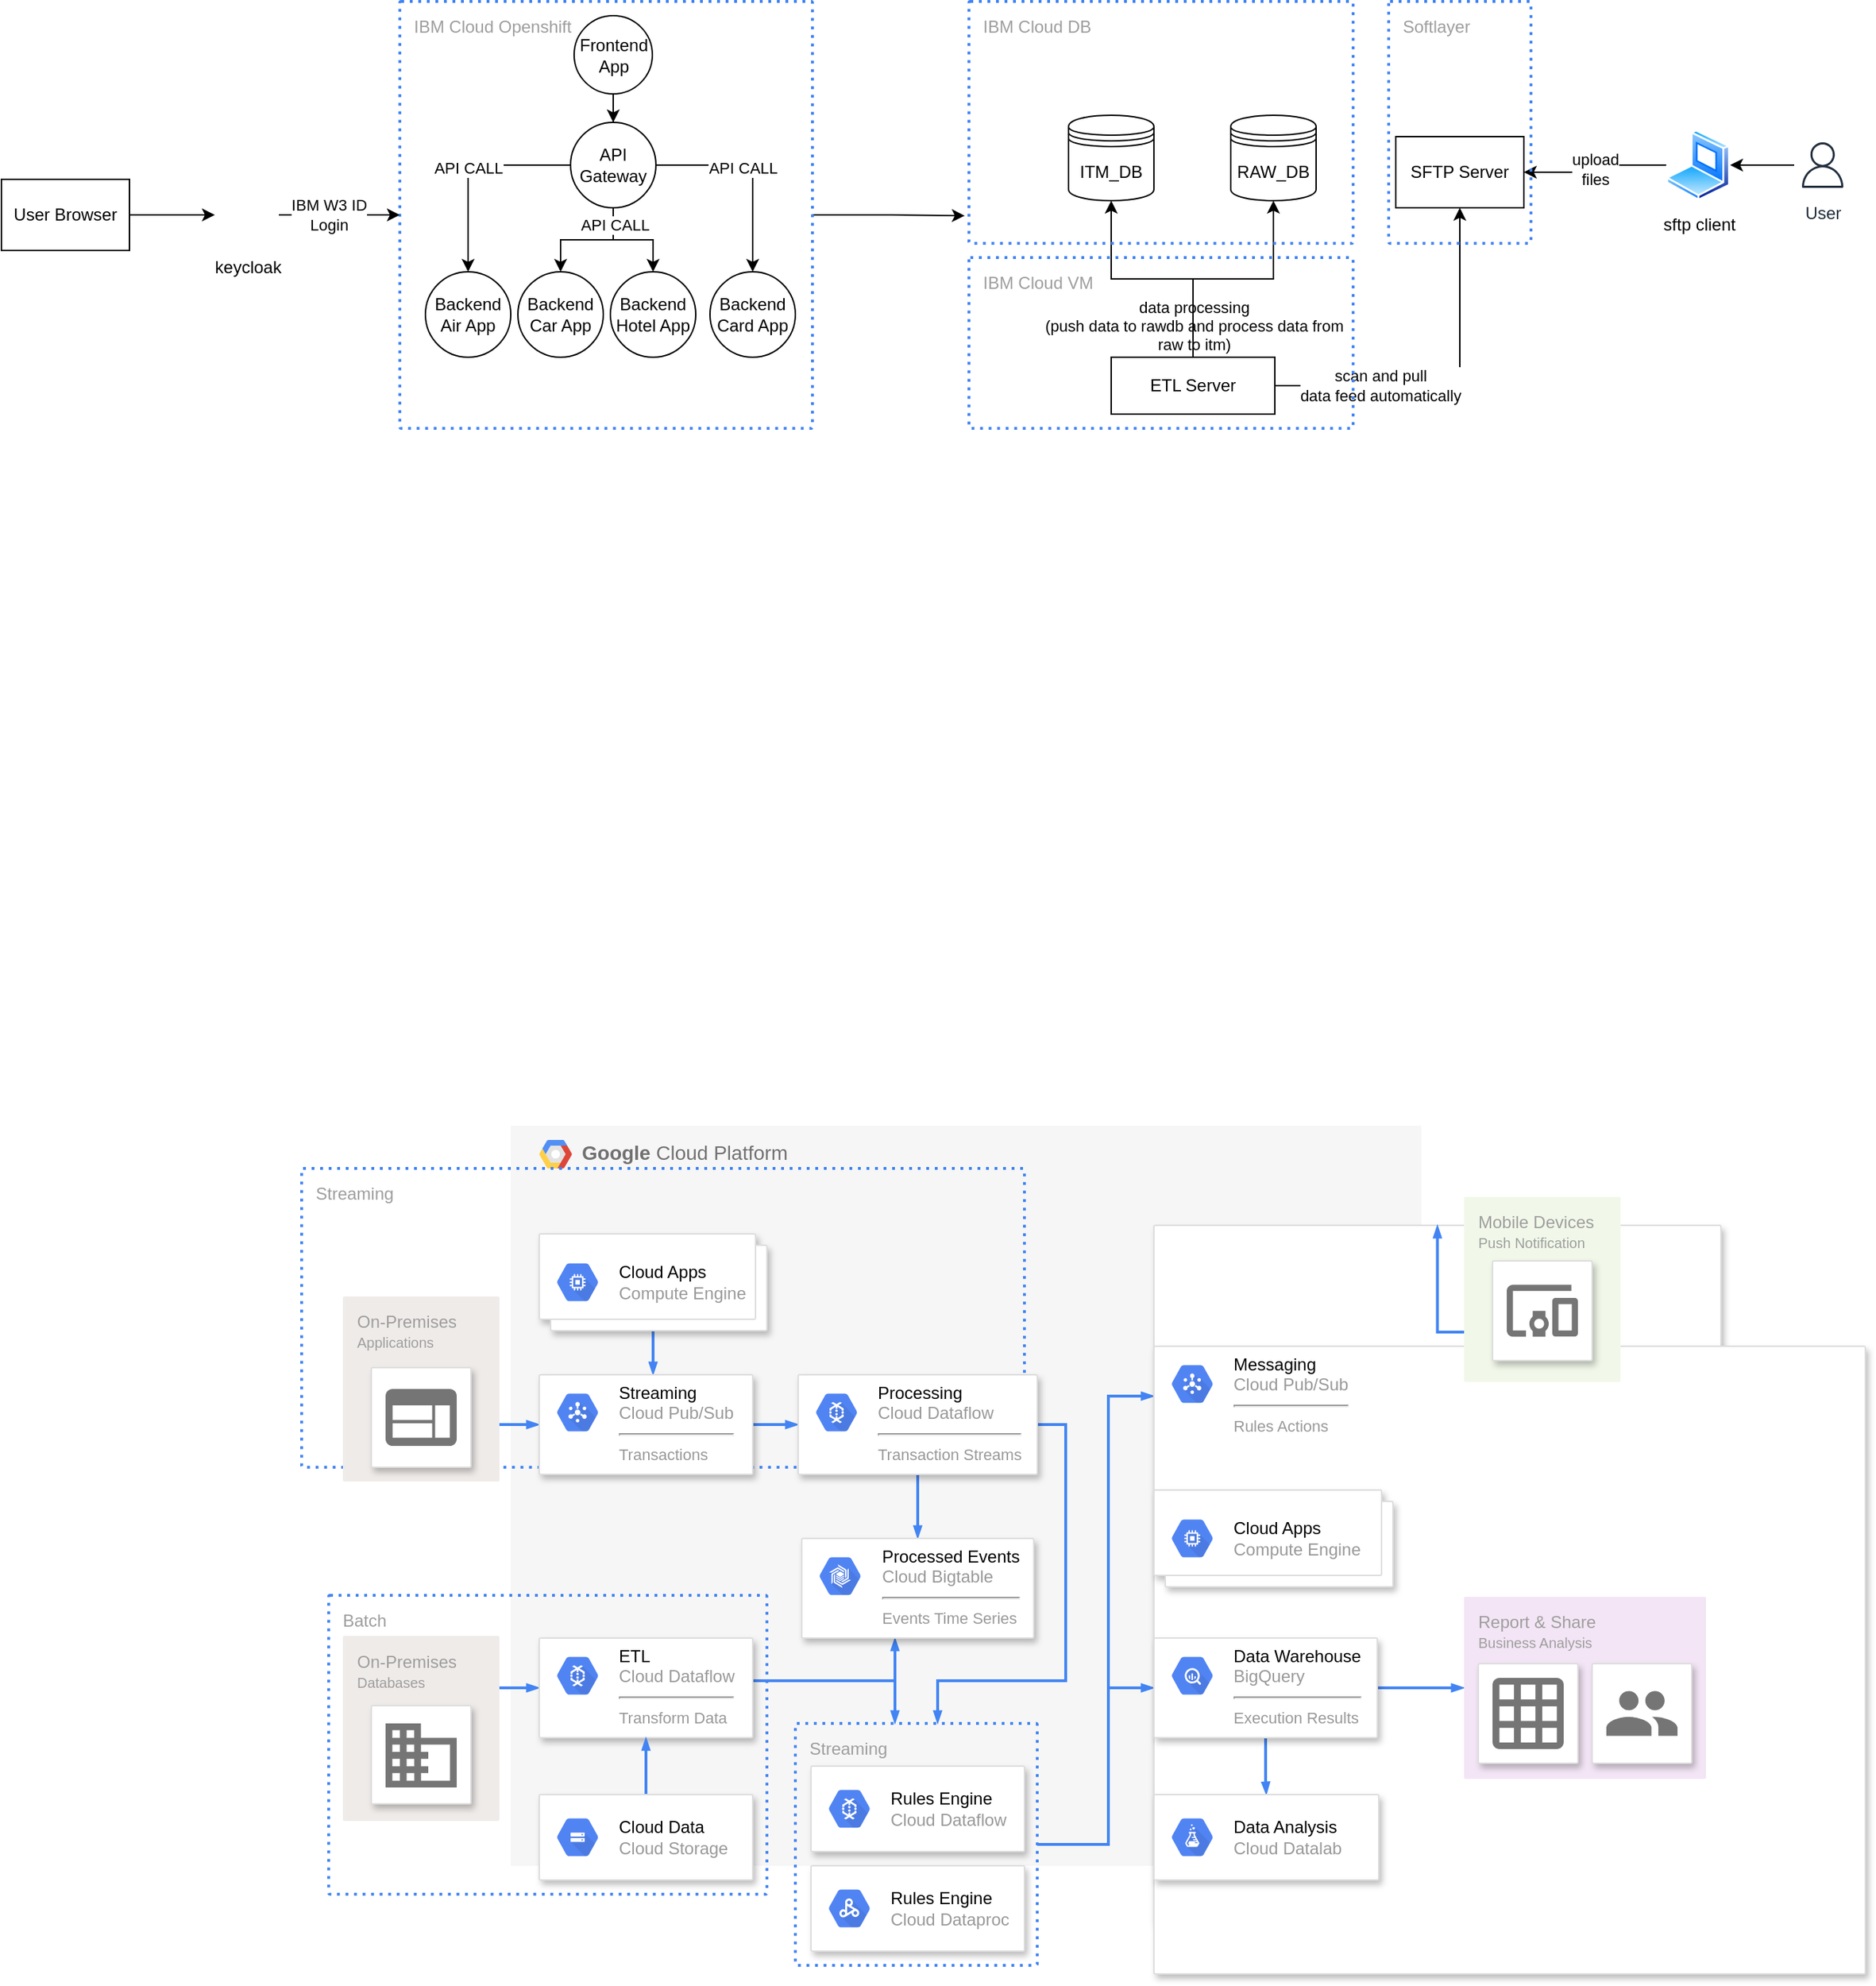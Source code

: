 <mxfile version="20.0.4" type="github">
  <diagram id="46HZD863k6NMnnVQx-7p" name="Page-1">
    <mxGraphModel dx="2276" dy="792" grid="1" gridSize="10" guides="1" tooltips="1" connect="1" arrows="1" fold="1" page="1" pageScale="1" pageWidth="850" pageHeight="1100" math="0" shadow="0">
      <root>
        <mxCell id="0" />
        <mxCell id="1" parent="0" />
        <mxCell id="x_Rzsfc4FZdm5byKSgcD-41" style="edgeStyle=orthogonalEdgeStyle;rounded=0;orthogonalLoop=1;jettySize=auto;html=1;" edge="1" parent="1" source="0SiqDUemRAZ8RuKs0BlO-1" target="x_Rzsfc4FZdm5byKSgcD-40">
          <mxGeometry relative="1" as="geometry" />
        </mxCell>
        <mxCell id="0SiqDUemRAZ8RuKs0BlO-1" value="User Browser" style="rounded=0;whiteSpace=wrap;html=1;shadow=0;" parent="1" vertex="1">
          <mxGeometry x="-180" y="135" width="90" height="50" as="geometry" />
        </mxCell>
        <mxCell id="0SiqDUemRAZ8RuKs0BlO-149" value="&lt;b&gt;Google &lt;/b&gt;Cloud Platform" style="fillColor=#F6F6F6;strokeColor=none;shadow=0;gradientColor=none;fontSize=14;align=left;spacing=10;fontColor=#717171;9E9E9E;verticalAlign=top;spacingTop=-4;fontStyle=0;spacingLeft=40;html=1;" parent="1" vertex="1">
          <mxGeometry x="178" y="800" width="640" height="520" as="geometry" />
        </mxCell>
        <mxCell id="0SiqDUemRAZ8RuKs0BlO-150" value="" style="shape=mxgraph.gcp2.google_cloud_platform;fillColor=#F6F6F6;strokeColor=none;shadow=0;gradientColor=none;" parent="0SiqDUemRAZ8RuKs0BlO-149" vertex="1">
          <mxGeometry width="23" height="20" relative="1" as="geometry">
            <mxPoint x="20" y="10" as="offset" />
          </mxGeometry>
        </mxCell>
        <mxCell id="0SiqDUemRAZ8RuKs0BlO-151" style="edgeStyle=orthogonalEdgeStyle;rounded=0;html=1;dashed=0;labelBackgroundColor=none;startArrow=none;startFill=0;startSize=4;endArrow=blockThin;endFill=1;endSize=4;strokeColor=#4284F3;strokeWidth=2;fontSize=12;" parent="1" source="0SiqDUemRAZ8RuKs0BlO-153" target="0SiqDUemRAZ8RuKs0BlO-198" edge="1">
          <mxGeometry relative="1" as="geometry">
            <Array as="points">
              <mxPoint x="598" y="1305" />
              <mxPoint x="598" y="1195" />
            </Array>
          </mxGeometry>
        </mxCell>
        <mxCell id="0SiqDUemRAZ8RuKs0BlO-152" style="edgeStyle=orthogonalEdgeStyle;rounded=0;html=1;dashed=0;labelBackgroundColor=none;startArrow=none;startFill=0;startSize=4;endArrow=blockThin;endFill=1;endSize=4;strokeColor=#4284F3;strokeWidth=2;fontSize=12;" parent="1" source="0SiqDUemRAZ8RuKs0BlO-153" target="0SiqDUemRAZ8RuKs0BlO-192" edge="1">
          <mxGeometry relative="1" as="geometry">
            <Array as="points">
              <mxPoint x="598" y="1305" />
              <mxPoint x="598" y="990" />
            </Array>
          </mxGeometry>
        </mxCell>
        <mxCell id="0SiqDUemRAZ8RuKs0BlO-153" value="Streaming" style="rounded=1;absoluteArcSize=1;arcSize=2;html=1;strokeColor=#4284F3;gradientColor=none;shadow=0;dashed=1;fontSize=12;fontColor=#9E9E9E;align=left;verticalAlign=top;spacing=10;spacingTop=-4;fillColor=none;dashPattern=1 2;strokeWidth=2;" parent="1" vertex="1">
          <mxGeometry x="378" y="1220" width="170" height="170" as="geometry" />
        </mxCell>
        <mxCell id="0SiqDUemRAZ8RuKs0BlO-154" value="Streaming" style="rounded=1;absoluteArcSize=1;arcSize=2;html=1;strokeColor=#4284F3;gradientColor=none;shadow=0;dashed=1;fontSize=12;fontColor=#9E9E9E;align=left;verticalAlign=top;spacing=10;spacingTop=-4;fillColor=none;dashPattern=1 2;strokeWidth=2;" parent="1" vertex="1">
          <mxGeometry x="31" y="830" width="508" height="210" as="geometry" />
        </mxCell>
        <mxCell id="0SiqDUemRAZ8RuKs0BlO-155" style="edgeStyle=orthogonalEdgeStyle;rounded=0;html=1;dashed=0;labelBackgroundColor=none;startArrow=none;startFill=0;startSize=4;endArrow=blockThin;endFill=1;endSize=4;strokeColor=#4284F3;strokeWidth=2;fontSize=12;" parent="1" source="0SiqDUemRAZ8RuKs0BlO-156" target="0SiqDUemRAZ8RuKs0BlO-168" edge="1">
          <mxGeometry relative="1" as="geometry">
            <Array as="points">
              <mxPoint x="184" y="1010" />
              <mxPoint x="184" y="1010" />
            </Array>
          </mxGeometry>
        </mxCell>
        <mxCell id="0SiqDUemRAZ8RuKs0BlO-156" value="On-Premises&lt;br&gt;&lt;font style=&quot;font-size: 10px&quot;&gt;Applications&lt;/font&gt;&lt;br&gt;" style="rounded=1;absoluteArcSize=1;arcSize=2;html=1;strokeColor=none;gradientColor=none;shadow=0;dashed=0;fontSize=12;fontColor=#9E9E9E;align=left;verticalAlign=top;spacing=10;spacingTop=-4;fillColor=#EFEBE9;" parent="1" vertex="1">
          <mxGeometry x="60" y="920" width="110" height="130" as="geometry" />
        </mxCell>
        <mxCell id="0SiqDUemRAZ8RuKs0BlO-157" value="" style="strokeColor=#dddddd;fillColor=#ffffff;shadow=1;strokeWidth=1;rounded=1;absoluteArcSize=1;arcSize=2;labelPosition=center;verticalLabelPosition=middle;align=center;verticalAlign=bottom;spacingLeft=0;fontColor=#999999;fontSize=12;whiteSpace=wrap;spacingBottom=2;html=1;" parent="1" vertex="1">
          <mxGeometry x="80" y="970" width="70" height="70" as="geometry" />
        </mxCell>
        <mxCell id="0SiqDUemRAZ8RuKs0BlO-158" value="" style="dashed=0;connectable=0;html=1;fillColor=#757575;strokeColor=none;shape=mxgraph.gcp2.application;part=1;" parent="0SiqDUemRAZ8RuKs0BlO-157" vertex="1">
          <mxGeometry x="0.5" width="50" height="40" relative="1" as="geometry">
            <mxPoint x="-25" y="15" as="offset" />
          </mxGeometry>
        </mxCell>
        <mxCell id="0SiqDUemRAZ8RuKs0BlO-159" value="Batch" style="rounded=1;absoluteArcSize=1;arcSize=2;html=1;strokeColor=#4284F3;gradientColor=none;shadow=0;dashed=1;fontSize=12;fontColor=#9E9E9E;align=left;verticalAlign=top;spacing=10;spacingTop=-4;fillColor=none;dashPattern=1 2;strokeWidth=2;" parent="1" vertex="1">
          <mxGeometry x="50" y="1130" width="308" height="210" as="geometry" />
        </mxCell>
        <mxCell id="0SiqDUemRAZ8RuKs0BlO-160" style="edgeStyle=orthogonalEdgeStyle;rounded=0;html=1;dashed=0;labelBackgroundColor=none;startArrow=none;startFill=0;startSize=4;endArrow=blockThin;endFill=1;endSize=4;strokeColor=#4284F3;strokeWidth=2;fontSize=12;" parent="1" source="0SiqDUemRAZ8RuKs0BlO-161" target="0SiqDUemRAZ8RuKs0BlO-176" edge="1">
          <mxGeometry relative="1" as="geometry">
            <Array as="points">
              <mxPoint x="178" y="1195" />
              <mxPoint x="178" y="1195" />
            </Array>
          </mxGeometry>
        </mxCell>
        <mxCell id="0SiqDUemRAZ8RuKs0BlO-161" value="On-Premises&lt;br&gt;&lt;font style=&quot;font-size: 10px&quot;&gt;Databases&lt;/font&gt;&lt;br&gt;" style="rounded=1;absoluteArcSize=1;arcSize=2;html=1;strokeColor=none;gradientColor=none;shadow=0;dashed=0;fontSize=12;fontColor=#9E9E9E;align=left;verticalAlign=top;spacing=10;spacingTop=-4;fillColor=#EFEBE9;" parent="1" vertex="1">
          <mxGeometry x="60" y="1158.5" width="110" height="130" as="geometry" />
        </mxCell>
        <mxCell id="0SiqDUemRAZ8RuKs0BlO-162" value="" style="strokeColor=#dddddd;fillColor=#ffffff;shadow=1;strokeWidth=1;rounded=1;absoluteArcSize=1;arcSize=2;labelPosition=center;verticalLabelPosition=middle;align=center;verticalAlign=bottom;spacingLeft=0;fontColor=#999999;fontSize=12;whiteSpace=wrap;spacingBottom=2;html=1;" parent="1" vertex="1">
          <mxGeometry x="80" y="1207.5" width="70" height="69" as="geometry" />
        </mxCell>
        <mxCell id="0SiqDUemRAZ8RuKs0BlO-163" value="" style="dashed=0;connectable=0;html=1;fillColor=#757575;strokeColor=none;shape=mxgraph.gcp2.database;part=1;" parent="0SiqDUemRAZ8RuKs0BlO-162" vertex="1">
          <mxGeometry x="0.5" width="50" height="45" relative="1" as="geometry">
            <mxPoint x="-25" y="12.5" as="offset" />
          </mxGeometry>
        </mxCell>
        <mxCell id="0SiqDUemRAZ8RuKs0BlO-164" style="edgeStyle=orthogonalEdgeStyle;rounded=0;html=1;dashed=0;labelBackgroundColor=none;startArrow=none;startFill=0;startSize=4;endArrow=blockThin;endFill=1;endSize=4;strokeColor=#4284F3;strokeWidth=2;fontSize=12;" parent="1" source="0SiqDUemRAZ8RuKs0BlO-165" target="0SiqDUemRAZ8RuKs0BlO-168" edge="1">
          <mxGeometry relative="1" as="geometry">
            <Array as="points">
              <mxPoint x="278" y="970" />
              <mxPoint x="278" y="970" />
            </Array>
          </mxGeometry>
        </mxCell>
        <mxCell id="0SiqDUemRAZ8RuKs0BlO-165" value="" style="shape=mxgraph.gcp2.doubleRect;strokeColor=#dddddd;fillColor=#ffffff;shadow=1;strokeWidth=1;fontSize=12;fontColor=#9E9E9E;align=center;html=1;" parent="1" vertex="1">
          <mxGeometry x="198" y="876" width="160" height="68" as="geometry" />
        </mxCell>
        <mxCell id="0SiqDUemRAZ8RuKs0BlO-166" value="&lt;font color=&quot;#000000&quot;&gt;Cloud Apps&lt;/font&gt;&lt;br&gt;Compute Engine" style="dashed=0;connectable=0;html=1;fillColor=#5184F3;strokeColor=none;shape=mxgraph.gcp2.hexIcon;prIcon=compute_engine;part=1;labelPosition=right;verticalLabelPosition=middle;align=left;verticalAlign=middle;spacingLeft=5;fontColor=#999999;fontSize=12;" parent="0SiqDUemRAZ8RuKs0BlO-165" vertex="1">
          <mxGeometry y="0.5" width="44" height="39" relative="1" as="geometry">
            <mxPoint x="5" y="-19.5" as="offset" />
          </mxGeometry>
        </mxCell>
        <mxCell id="0SiqDUemRAZ8RuKs0BlO-167" style="edgeStyle=orthogonalEdgeStyle;rounded=0;html=1;dashed=0;labelBackgroundColor=none;startArrow=none;startFill=0;startSize=4;endArrow=blockThin;endFill=1;endSize=4;strokeColor=#4284F3;strokeWidth=2;fontSize=12;" parent="1" source="0SiqDUemRAZ8RuKs0BlO-168" target="0SiqDUemRAZ8RuKs0BlO-172" edge="1">
          <mxGeometry relative="1" as="geometry" />
        </mxCell>
        <mxCell id="0SiqDUemRAZ8RuKs0BlO-168" value="" style="strokeColor=#dddddd;fillColor=#ffffff;shadow=1;strokeWidth=1;rounded=1;absoluteArcSize=1;arcSize=2;fontSize=12;fontColor=#9E9E9E;align=center;html=1;" parent="1" vertex="1">
          <mxGeometry x="198" y="975" width="150" height="70" as="geometry" />
        </mxCell>
        <mxCell id="0SiqDUemRAZ8RuKs0BlO-169" value="&lt;font color=&quot;#000000&quot;&gt;Streaming&lt;/font&gt;&lt;br&gt;Cloud Pub/Sub&lt;hr&gt;&lt;font style=&quot;font-size: 11px&quot;&gt;Transactions&lt;/font&gt;" style="dashed=0;connectable=0;html=1;fillColor=#5184F3;strokeColor=none;shape=mxgraph.gcp2.hexIcon;prIcon=cloud_pubsub;part=1;labelPosition=right;verticalLabelPosition=middle;align=left;verticalAlign=top;spacingLeft=5;fontColor=#999999;fontSize=12;spacingTop=-8;" parent="0SiqDUemRAZ8RuKs0BlO-168" vertex="1">
          <mxGeometry width="44" height="39" relative="1" as="geometry">
            <mxPoint x="5" y="7" as="offset" />
          </mxGeometry>
        </mxCell>
        <mxCell id="0SiqDUemRAZ8RuKs0BlO-170" style="edgeStyle=orthogonalEdgeStyle;rounded=0;html=1;exitX=0.5;exitY=1;dashed=0;labelBackgroundColor=none;startArrow=none;startFill=0;startSize=4;endArrow=blockThin;endFill=1;endSize=4;strokeColor=#4284F3;strokeWidth=2;fontSize=12;" parent="1" source="0SiqDUemRAZ8RuKs0BlO-172" target="0SiqDUemRAZ8RuKs0BlO-181" edge="1">
          <mxGeometry relative="1" as="geometry" />
        </mxCell>
        <mxCell id="0SiqDUemRAZ8RuKs0BlO-171" style="edgeStyle=orthogonalEdgeStyle;rounded=0;html=1;dashed=0;labelBackgroundColor=none;startArrow=none;startFill=0;startSize=4;endArrow=blockThin;endFill=1;endSize=4;strokeColor=#4284F3;strokeWidth=2;fontSize=12;" parent="1" source="0SiqDUemRAZ8RuKs0BlO-172" target="0SiqDUemRAZ8RuKs0BlO-153" edge="1">
          <mxGeometry relative="1" as="geometry">
            <Array as="points">
              <mxPoint x="568" y="1010" />
              <mxPoint x="568" y="1190" />
              <mxPoint x="478" y="1190" />
            </Array>
          </mxGeometry>
        </mxCell>
        <mxCell id="0SiqDUemRAZ8RuKs0BlO-172" value="" style="strokeColor=#dddddd;fillColor=#ffffff;shadow=1;strokeWidth=1;rounded=1;absoluteArcSize=1;arcSize=2;fontSize=12;fontColor=#9E9E9E;align=center;html=1;" parent="1" vertex="1">
          <mxGeometry x="380" y="975" width="168" height="70" as="geometry" />
        </mxCell>
        <mxCell id="0SiqDUemRAZ8RuKs0BlO-173" value="&lt;font color=&quot;#000000&quot;&gt;Processing&lt;/font&gt;&lt;br&gt;Cloud Dataflow&lt;hr&gt;&lt;font style=&quot;font-size: 11px&quot;&gt;Transaction Streams&lt;/font&gt;" style="dashed=0;connectable=0;html=1;fillColor=#5184F3;strokeColor=none;shape=mxgraph.gcp2.hexIcon;prIcon=cloud_dataflow;part=1;labelPosition=right;verticalLabelPosition=middle;align=left;verticalAlign=top;spacingLeft=5;fontColor=#999999;fontSize=12;spacingTop=-8;" parent="0SiqDUemRAZ8RuKs0BlO-172" vertex="1">
          <mxGeometry width="44" height="39" relative="1" as="geometry">
            <mxPoint x="5" y="7" as="offset" />
          </mxGeometry>
        </mxCell>
        <mxCell id="0SiqDUemRAZ8RuKs0BlO-174" style="edgeStyle=orthogonalEdgeStyle;rounded=0;html=1;dashed=0;labelBackgroundColor=none;startArrow=none;startFill=0;startSize=4;endArrow=blockThin;endFill=1;endSize=4;strokeColor=#4284F3;strokeWidth=2;fontSize=12;" parent="1" source="0SiqDUemRAZ8RuKs0BlO-176" target="0SiqDUemRAZ8RuKs0BlO-153" edge="1">
          <mxGeometry relative="1" as="geometry">
            <Array as="points">
              <mxPoint x="448" y="1190" />
            </Array>
          </mxGeometry>
        </mxCell>
        <mxCell id="0SiqDUemRAZ8RuKs0BlO-175" style="edgeStyle=orthogonalEdgeStyle;rounded=0;html=1;dashed=0;labelBackgroundColor=none;startArrow=none;startFill=0;startSize=4;endArrow=blockThin;endFill=1;endSize=4;strokeColor=#4284F3;strokeWidth=2;fontSize=12;" parent="1" source="0SiqDUemRAZ8RuKs0BlO-176" target="0SiqDUemRAZ8RuKs0BlO-181" edge="1">
          <mxGeometry relative="1" as="geometry">
            <Array as="points">
              <mxPoint x="448" y="1190" />
            </Array>
          </mxGeometry>
        </mxCell>
        <mxCell id="0SiqDUemRAZ8RuKs0BlO-176" value="" style="strokeColor=#dddddd;fillColor=#ffffff;shadow=1;strokeWidth=1;rounded=1;absoluteArcSize=1;arcSize=2;fontSize=12;fontColor=#9E9E9E;align=center;html=1;" parent="1" vertex="1">
          <mxGeometry x="198" y="1160" width="150" height="70" as="geometry" />
        </mxCell>
        <mxCell id="0SiqDUemRAZ8RuKs0BlO-177" value="&lt;font color=&quot;#000000&quot;&gt;ETL&lt;/font&gt;&lt;br&gt;Cloud Dataflow&lt;hr&gt;&lt;font style=&quot;font-size: 11px&quot;&gt;Transform Data&lt;/font&gt;" style="dashed=0;connectable=0;html=1;fillColor=#5184F3;strokeColor=none;shape=mxgraph.gcp2.hexIcon;prIcon=cloud_dataflow;part=1;labelPosition=right;verticalLabelPosition=middle;align=left;verticalAlign=top;spacingLeft=5;fontColor=#999999;fontSize=12;spacingTop=-8;" parent="0SiqDUemRAZ8RuKs0BlO-176" vertex="1">
          <mxGeometry width="44" height="39" relative="1" as="geometry">
            <mxPoint x="5" y="7" as="offset" />
          </mxGeometry>
        </mxCell>
        <mxCell id="0SiqDUemRAZ8RuKs0BlO-178" style="edgeStyle=orthogonalEdgeStyle;rounded=0;html=1;exitX=0.5;exitY=0;dashed=0;labelBackgroundColor=none;startArrow=none;startFill=0;startSize=4;endArrow=blockThin;endFill=1;endSize=4;strokeColor=#4284F3;strokeWidth=2;fontSize=12;" parent="1" source="0SiqDUemRAZ8RuKs0BlO-179" target="0SiqDUemRAZ8RuKs0BlO-176" edge="1">
          <mxGeometry relative="1" as="geometry" />
        </mxCell>
        <mxCell id="0SiqDUemRAZ8RuKs0BlO-179" value="" style="strokeColor=#dddddd;fillColor=#ffffff;shadow=1;strokeWidth=1;rounded=1;absoluteArcSize=1;arcSize=2;fontSize=12;fontColor=#9E9E9E;align=center;html=1;" parent="1" vertex="1">
          <mxGeometry x="198" y="1270" width="150" height="60" as="geometry" />
        </mxCell>
        <mxCell id="0SiqDUemRAZ8RuKs0BlO-180" value="&lt;font color=&quot;#000000&quot;&gt;Cloud Data&lt;/font&gt;&lt;br&gt;Cloud Storage" style="dashed=0;connectable=0;html=1;fillColor=#5184F3;strokeColor=none;shape=mxgraph.gcp2.hexIcon;prIcon=cloud_storage;part=1;labelPosition=right;verticalLabelPosition=middle;align=left;verticalAlign=middle;spacingLeft=5;fontColor=#999999;fontSize=12;" parent="0SiqDUemRAZ8RuKs0BlO-179" vertex="1">
          <mxGeometry y="0.5" width="44" height="39" relative="1" as="geometry">
            <mxPoint x="5" y="-19.5" as="offset" />
          </mxGeometry>
        </mxCell>
        <mxCell id="0SiqDUemRAZ8RuKs0BlO-181" value="" style="strokeColor=#dddddd;fillColor=#ffffff;shadow=1;strokeWidth=1;rounded=1;absoluteArcSize=1;arcSize=2;fontSize=12;fontColor=#9E9E9E;align=center;html=1;" parent="1" vertex="1">
          <mxGeometry x="382.5" y="1090" width="163" height="70" as="geometry" />
        </mxCell>
        <mxCell id="0SiqDUemRAZ8RuKs0BlO-182" value="&lt;font color=&quot;#000000&quot;&gt;Processed Events&lt;/font&gt;&lt;br&gt;Cloud Bigtable&lt;hr&gt;&lt;font style=&quot;font-size: 11px&quot;&gt;Events Time Series&lt;/font&gt;" style="dashed=0;connectable=0;html=1;fillColor=#5184F3;strokeColor=none;shape=mxgraph.gcp2.hexIcon;prIcon=cloud_bigtable;part=1;labelPosition=right;verticalLabelPosition=middle;align=left;verticalAlign=top;spacingLeft=5;fontColor=#999999;fontSize=12;spacingTop=-8;" parent="0SiqDUemRAZ8RuKs0BlO-181" vertex="1">
          <mxGeometry width="44" height="39" relative="1" as="geometry">
            <mxPoint x="5" y="7" as="offset" />
          </mxGeometry>
        </mxCell>
        <mxCell id="0SiqDUemRAZ8RuKs0BlO-183" value="" style="strokeColor=#dddddd;fillColor=#ffffff;shadow=1;strokeWidth=1;rounded=1;absoluteArcSize=1;arcSize=2;fontSize=12;fontColor=#9E9E9E;align=center;html=1;" parent="1" vertex="1">
          <mxGeometry x="389" y="1250" width="150" height="60" as="geometry" />
        </mxCell>
        <mxCell id="0SiqDUemRAZ8RuKs0BlO-184" value="&lt;font color=&quot;#000000&quot;&gt;Rules Engine&lt;/font&gt;&lt;br&gt;Cloud Dataflow" style="dashed=0;connectable=0;html=1;fillColor=#5184F3;strokeColor=none;shape=mxgraph.gcp2.hexIcon;prIcon=cloud_dataflow;part=1;labelPosition=right;verticalLabelPosition=middle;align=left;verticalAlign=middle;spacingLeft=5;fontColor=#999999;fontSize=12;" parent="0SiqDUemRAZ8RuKs0BlO-183" vertex="1">
          <mxGeometry y="0.5" width="44" height="39" relative="1" as="geometry">
            <mxPoint x="5" y="-19.5" as="offset" />
          </mxGeometry>
        </mxCell>
        <mxCell id="0SiqDUemRAZ8RuKs0BlO-185" value="" style="strokeColor=#dddddd;fillColor=#ffffff;shadow=1;strokeWidth=1;rounded=1;absoluteArcSize=1;arcSize=2;fontSize=12;fontColor=#9E9E9E;align=center;html=1;" parent="1" vertex="1">
          <mxGeometry x="389" y="1320" width="150" height="60" as="geometry" />
        </mxCell>
        <mxCell id="0SiqDUemRAZ8RuKs0BlO-186" value="&lt;font color=&quot;#000000&quot;&gt;Rules Engine&lt;/font&gt;&lt;br&gt;Cloud Dataproc" style="dashed=0;connectable=0;html=1;fillColor=#5184F3;strokeColor=none;shape=mxgraph.gcp2.hexIcon;prIcon=cloud_dataproc;part=1;labelPosition=right;verticalLabelPosition=middle;align=left;verticalAlign=middle;spacingLeft=5;fontColor=#999999;fontSize=12;" parent="0SiqDUemRAZ8RuKs0BlO-185" vertex="1">
          <mxGeometry y="0.5" width="44" height="39" relative="1" as="geometry">
            <mxPoint x="5" y="-19.5" as="offset" />
          </mxGeometry>
        </mxCell>
        <mxCell id="0SiqDUemRAZ8RuKs0BlO-187" style="edgeStyle=orthogonalEdgeStyle;rounded=0;html=1;dashed=0;labelBackgroundColor=none;startArrow=none;startFill=0;startSize=4;endArrow=blockThin;endFill=1;endSize=4;strokeColor=#4284F3;strokeWidth=2;fontSize=12;" parent="1" source="0SiqDUemRAZ8RuKs0BlO-188" target="0SiqDUemRAZ8RuKs0BlO-202" edge="1">
          <mxGeometry relative="1" as="geometry">
            <Array as="points">
              <mxPoint x="838" y="900" />
              <mxPoint x="838" y="900" />
            </Array>
          </mxGeometry>
        </mxCell>
        <mxCell id="0SiqDUemRAZ8RuKs0BlO-188" value="" style="strokeColor=#dddddd;fillColor=#ffffff;shadow=1;strokeWidth=1;rounded=1;absoluteArcSize=1;arcSize=2;fontSize=12;fontColor=#9E9E9E;align=center;html=1;" parent="1" vertex="1">
          <mxGeometry x="630" y="870" width="398.5" height="490" as="geometry" />
        </mxCell>
        <mxCell id="0SiqDUemRAZ8RuKs0BlO-189" value="&lt;font color=&quot;#000000&quot;&gt;Push to Devices&lt;/font&gt;&lt;br&gt;App Engine" style="dashed=0;connectable=0;html=1;fillColor=#5184F3;strokeColor=none;shape=mxgraph.gcp2.hexIcon;prIcon=app_engine;part=1;labelPosition=right;verticalLabelPosition=middle;align=left;verticalAlign=middle;spacingLeft=5;fontColor=#999999;fontSize=12;" parent="0SiqDUemRAZ8RuKs0BlO-188" vertex="1">
          <mxGeometry y="0.5" width="44" height="39" relative="1" as="geometry">
            <mxPoint x="5" y="-19.5" as="offset" />
          </mxGeometry>
        </mxCell>
        <mxCell id="0SiqDUemRAZ8RuKs0BlO-190" style="edgeStyle=orthogonalEdgeStyle;rounded=0;html=1;dashed=0;labelBackgroundColor=none;startArrow=none;startFill=0;startSize=4;endArrow=blockThin;endFill=1;endSize=4;strokeColor=#4284F3;strokeWidth=2;fontSize=12;" parent="1" source="0SiqDUemRAZ8RuKs0BlO-192" target="0SiqDUemRAZ8RuKs0BlO-188" edge="1">
          <mxGeometry relative="1" as="geometry" />
        </mxCell>
        <mxCell id="0SiqDUemRAZ8RuKs0BlO-191" style="edgeStyle=orthogonalEdgeStyle;rounded=0;html=1;dashed=0;labelBackgroundColor=none;startArrow=none;startFill=0;startSize=4;endArrow=blockThin;endFill=1;endSize=4;strokeColor=#4284F3;strokeWidth=2;fontSize=12;" parent="1" source="0SiqDUemRAZ8RuKs0BlO-192" target="0SiqDUemRAZ8RuKs0BlO-194" edge="1">
          <mxGeometry relative="1" as="geometry">
            <Array as="points">
              <mxPoint x="709" y="1050" />
              <mxPoint x="709" y="1050" />
            </Array>
          </mxGeometry>
        </mxCell>
        <mxCell id="0SiqDUemRAZ8RuKs0BlO-192" value="" style="strokeColor=#dddddd;fillColor=#ffffff;shadow=1;strokeWidth=1;rounded=1;absoluteArcSize=1;arcSize=2;fontSize=12;fontColor=#9E9E9E;align=center;html=1;" parent="1" vertex="1">
          <mxGeometry x="630" y="955" width="500" height="441" as="geometry" />
        </mxCell>
        <mxCell id="0SiqDUemRAZ8RuKs0BlO-193" value="&lt;font color=&quot;#000000&quot;&gt;Messaging&lt;/font&gt;&lt;br&gt;Cloud Pub/Sub&lt;hr&gt;&lt;font style=&quot;font-size: 11px&quot;&gt;Rules Actions&lt;/font&gt;" style="dashed=0;connectable=0;html=1;fillColor=#5184F3;strokeColor=none;shape=mxgraph.gcp2.hexIcon;prIcon=cloud_pubsub;part=1;labelPosition=right;verticalLabelPosition=middle;align=left;verticalAlign=top;spacingLeft=5;fontColor=#999999;fontSize=12;spacingTop=-8;" parent="0SiqDUemRAZ8RuKs0BlO-192" vertex="1">
          <mxGeometry width="44" height="39" relative="1" as="geometry">
            <mxPoint x="5" y="7" as="offset" />
          </mxGeometry>
        </mxCell>
        <mxCell id="0SiqDUemRAZ8RuKs0BlO-194" value="" style="shape=mxgraph.gcp2.doubleRect;strokeColor=#dddddd;fillColor=#ffffff;shadow=1;strokeWidth=1;fontSize=12;fontColor=#9E9E9E;align=center;html=1;" parent="1" vertex="1">
          <mxGeometry x="630" y="1056" width="168" height="68" as="geometry" />
        </mxCell>
        <mxCell id="0SiqDUemRAZ8RuKs0BlO-195" value="&lt;font color=&quot;#000000&quot;&gt;Cloud Apps&lt;/font&gt;&lt;br&gt;Compute Engine" style="dashed=0;connectable=0;html=1;fillColor=#5184F3;strokeColor=none;shape=mxgraph.gcp2.hexIcon;prIcon=compute_engine;part=1;labelPosition=right;verticalLabelPosition=middle;align=left;verticalAlign=middle;spacingLeft=5;fontColor=#999999;fontSize=12;" parent="0SiqDUemRAZ8RuKs0BlO-194" vertex="1">
          <mxGeometry y="0.5" width="44" height="39" relative="1" as="geometry">
            <mxPoint x="5" y="-19.5" as="offset" />
          </mxGeometry>
        </mxCell>
        <mxCell id="0SiqDUemRAZ8RuKs0BlO-196" style="edgeStyle=orthogonalEdgeStyle;rounded=0;html=1;dashed=0;labelBackgroundColor=none;startArrow=none;startFill=0;startSize=4;endArrow=blockThin;endFill=1;endSize=4;strokeColor=#4284F3;strokeWidth=2;fontSize=12;" parent="1" source="0SiqDUemRAZ8RuKs0BlO-198" target="0SiqDUemRAZ8RuKs0BlO-205" edge="1">
          <mxGeometry relative="1" as="geometry" />
        </mxCell>
        <mxCell id="0SiqDUemRAZ8RuKs0BlO-197" style="edgeStyle=orthogonalEdgeStyle;rounded=0;html=1;dashed=0;labelBackgroundColor=none;startArrow=none;startFill=0;startSize=4;endArrow=blockThin;endFill=1;endSize=4;strokeColor=#4284F3;strokeWidth=2;fontSize=12;" parent="1" source="0SiqDUemRAZ8RuKs0BlO-198" target="0SiqDUemRAZ8RuKs0BlO-200" edge="1">
          <mxGeometry relative="1" as="geometry">
            <Array as="points">
              <mxPoint x="709" y="1260" />
              <mxPoint x="709" y="1260" />
            </Array>
          </mxGeometry>
        </mxCell>
        <mxCell id="0SiqDUemRAZ8RuKs0BlO-198" value="" style="strokeColor=#dddddd;fillColor=#ffffff;shadow=1;strokeWidth=1;rounded=1;absoluteArcSize=1;arcSize=2;fontSize=12;fontColor=#9E9E9E;align=center;html=1;" parent="1" vertex="1">
          <mxGeometry x="630" y="1160" width="157" height="70" as="geometry" />
        </mxCell>
        <mxCell id="0SiqDUemRAZ8RuKs0BlO-199" value="&lt;font color=&quot;#000000&quot;&gt;Data Warehouse&lt;/font&gt;&lt;br&gt;BigQuery&lt;hr&gt;&lt;font style=&quot;font-size: 11px&quot;&gt;Execution Results&lt;/font&gt;" style="dashed=0;connectable=0;html=1;fillColor=#5184F3;strokeColor=none;shape=mxgraph.gcp2.hexIcon;prIcon=bigquery;part=1;labelPosition=right;verticalLabelPosition=middle;align=left;verticalAlign=top;spacingLeft=5;fontColor=#999999;fontSize=12;spacingTop=-8;" parent="0SiqDUemRAZ8RuKs0BlO-198" vertex="1">
          <mxGeometry width="44" height="39" relative="1" as="geometry">
            <mxPoint x="5" y="7" as="offset" />
          </mxGeometry>
        </mxCell>
        <mxCell id="0SiqDUemRAZ8RuKs0BlO-200" value="" style="strokeColor=#dddddd;fillColor=#ffffff;shadow=1;strokeWidth=1;rounded=1;absoluteArcSize=1;arcSize=2;fontSize=12;fontColor=#9E9E9E;align=center;html=1;" parent="1" vertex="1">
          <mxGeometry x="630" y="1270" width="158" height="60" as="geometry" />
        </mxCell>
        <mxCell id="0SiqDUemRAZ8RuKs0BlO-201" value="&lt;font color=&quot;#000000&quot;&gt;Data Analysis&lt;/font&gt;&lt;br&gt;Cloud Datalab" style="dashed=0;connectable=0;html=1;fillColor=#5184F3;strokeColor=none;shape=mxgraph.gcp2.hexIcon;prIcon=cloud_datalab;part=1;labelPosition=right;verticalLabelPosition=middle;align=left;verticalAlign=middle;spacingLeft=5;fontColor=#999999;fontSize=12;" parent="0SiqDUemRAZ8RuKs0BlO-200" vertex="1">
          <mxGeometry y="0.5" width="44" height="39" relative="1" as="geometry">
            <mxPoint x="5" y="-19.5" as="offset" />
          </mxGeometry>
        </mxCell>
        <mxCell id="0SiqDUemRAZ8RuKs0BlO-202" value="Mobile Devices&lt;br&gt;&lt;font style=&quot;font-size: 10px&quot;&gt;Push Notification&lt;/font&gt;&lt;br&gt;" style="rounded=1;absoluteArcSize=1;arcSize=2;html=1;strokeColor=none;gradientColor=none;shadow=0;dashed=0;fontSize=12;fontColor=#9E9E9E;align=left;verticalAlign=top;spacing=10;spacingTop=-4;fillColor=#F1F8E9;" parent="1" vertex="1">
          <mxGeometry x="848" y="850" width="110" height="130" as="geometry" />
        </mxCell>
        <mxCell id="0SiqDUemRAZ8RuKs0BlO-203" value="" style="strokeColor=#dddddd;fillColor=#ffffff;shadow=1;strokeWidth=1;rounded=1;absoluteArcSize=1;arcSize=2;labelPosition=center;verticalLabelPosition=middle;align=center;verticalAlign=bottom;spacingLeft=0;fontColor=#999999;fontSize=12;whiteSpace=wrap;spacingBottom=2;html=1;" parent="1" vertex="1">
          <mxGeometry x="868" y="895" width="70" height="70" as="geometry" />
        </mxCell>
        <mxCell id="0SiqDUemRAZ8RuKs0BlO-204" value="" style="dashed=0;connectable=0;html=1;fillColor=#757575;strokeColor=none;shape=mxgraph.gcp2.mobile_devices;part=1;" parent="0SiqDUemRAZ8RuKs0BlO-203" vertex="1">
          <mxGeometry x="0.5" width="50" height="36.5" relative="1" as="geometry">
            <mxPoint x="-25" y="16.75" as="offset" />
          </mxGeometry>
        </mxCell>
        <mxCell id="0SiqDUemRAZ8RuKs0BlO-205" value="Report &amp;amp; Share&lt;br&gt;&lt;font style=&quot;font-size: 10px&quot;&gt;Business Analysis&lt;/font&gt;&lt;br&gt;" style="rounded=1;absoluteArcSize=1;arcSize=2;html=1;strokeColor=none;gradientColor=none;shadow=0;dashed=0;fontSize=12;fontColor=#9E9E9E;align=left;verticalAlign=top;spacing=10;spacingTop=-4;fillColor=#F3E5F5;" parent="1" vertex="1">
          <mxGeometry x="848" y="1131" width="170" height="128" as="geometry" />
        </mxCell>
        <mxCell id="0SiqDUemRAZ8RuKs0BlO-206" value="" style="strokeColor=#dddddd;fillColor=#ffffff;shadow=1;strokeWidth=1;rounded=1;absoluteArcSize=1;arcSize=2;labelPosition=center;verticalLabelPosition=middle;align=center;verticalAlign=bottom;spacingLeft=0;fontColor=#999999;fontSize=12;whiteSpace=wrap;spacingBottom=2;html=1;" parent="1" vertex="1">
          <mxGeometry x="858" y="1178" width="70" height="70" as="geometry" />
        </mxCell>
        <mxCell id="0SiqDUemRAZ8RuKs0BlO-207" value="" style="dashed=0;connectable=0;html=1;fillColor=#757575;strokeColor=none;shape=mxgraph.gcp2.report;part=1;" parent="0SiqDUemRAZ8RuKs0BlO-206" vertex="1">
          <mxGeometry x="0.5" width="50" height="50" relative="1" as="geometry">
            <mxPoint x="-25" y="10" as="offset" />
          </mxGeometry>
        </mxCell>
        <mxCell id="0SiqDUemRAZ8RuKs0BlO-208" value="" style="strokeColor=#dddddd;fillColor=#ffffff;shadow=1;strokeWidth=1;rounded=1;absoluteArcSize=1;arcSize=2;labelPosition=center;verticalLabelPosition=middle;align=center;verticalAlign=bottom;spacingLeft=0;fontColor=#999999;fontSize=12;whiteSpace=wrap;spacingBottom=2;html=1;" parent="1" vertex="1">
          <mxGeometry x="938" y="1178" width="70" height="70" as="geometry" />
        </mxCell>
        <mxCell id="0SiqDUemRAZ8RuKs0BlO-209" value="" style="dashed=0;connectable=0;html=1;fillColor=#757575;strokeColor=none;shape=mxgraph.gcp2.users;part=1;" parent="0SiqDUemRAZ8RuKs0BlO-208" vertex="1">
          <mxGeometry x="0.5" width="50" height="31.5" relative="1" as="geometry">
            <mxPoint x="-25" y="19.25" as="offset" />
          </mxGeometry>
        </mxCell>
        <mxCell id="x_Rzsfc4FZdm5byKSgcD-58" style="edgeStyle=orthogonalEdgeStyle;rounded=0;orthogonalLoop=1;jettySize=auto;html=1;" edge="1" parent="1" source="0SiqDUemRAZ8RuKs0BlO-210" target="x_Rzsfc4FZdm5byKSgcD-43">
          <mxGeometry relative="1" as="geometry" />
        </mxCell>
        <mxCell id="0SiqDUemRAZ8RuKs0BlO-210" value="Frontend App" style="ellipse;whiteSpace=wrap;html=1;aspect=fixed;shadow=0;" parent="1" vertex="1">
          <mxGeometry x="222.5" y="20" width="55" height="55" as="geometry" />
        </mxCell>
        <mxCell id="0SiqDUemRAZ8RuKs0BlO-218" value="Backend Air App" style="ellipse;whiteSpace=wrap;html=1;aspect=fixed;shadow=0;" parent="1" vertex="1">
          <mxGeometry x="118" y="200" width="60" height="60" as="geometry" />
        </mxCell>
        <mxCell id="x_Rzsfc4FZdm5byKSgcD-2" value="ITM_DB" style="shape=datastore;whiteSpace=wrap;html=1;" vertex="1" parent="1">
          <mxGeometry x="570" y="90" width="60" height="60" as="geometry" />
        </mxCell>
        <mxCell id="x_Rzsfc4FZdm5byKSgcD-3" value="RAW_DB" style="shape=datastore;whiteSpace=wrap;html=1;" vertex="1" parent="1">
          <mxGeometry x="684" y="90" width="60" height="60" as="geometry" />
        </mxCell>
        <mxCell id="x_Rzsfc4FZdm5byKSgcD-8" value="SFTP Server" style="rounded=0;whiteSpace=wrap;html=1;shadow=0;" vertex="1" parent="1">
          <mxGeometry x="800" y="105" width="90" height="50" as="geometry" />
        </mxCell>
        <mxCell id="x_Rzsfc4FZdm5byKSgcD-11" value="" style="edgeStyle=orthogonalEdgeStyle;rounded=0;orthogonalLoop=1;jettySize=auto;html=1;" edge="1" parent="1" source="x_Rzsfc4FZdm5byKSgcD-9" target="x_Rzsfc4FZdm5byKSgcD-10">
          <mxGeometry relative="1" as="geometry" />
        </mxCell>
        <mxCell id="x_Rzsfc4FZdm5byKSgcD-9" value="User" style="sketch=0;outlineConnect=0;fontColor=#232F3E;gradientColor=none;strokeColor=#232F3E;fillColor=#ffffff;dashed=0;verticalLabelPosition=bottom;verticalAlign=top;align=center;html=1;fontSize=12;fontStyle=0;aspect=fixed;shape=mxgraph.aws4.resourceIcon;resIcon=mxgraph.aws4.user;" vertex="1" parent="1">
          <mxGeometry x="1080" y="105" width="40" height="40" as="geometry" />
        </mxCell>
        <mxCell id="x_Rzsfc4FZdm5byKSgcD-12" value="&lt;div&gt;upload&lt;/div&gt;&lt;div&gt;files&lt;br&gt;&lt;/div&gt;" style="edgeStyle=orthogonalEdgeStyle;rounded=0;orthogonalLoop=1;jettySize=auto;html=1;" edge="1" parent="1" source="x_Rzsfc4FZdm5byKSgcD-10" target="x_Rzsfc4FZdm5byKSgcD-8">
          <mxGeometry relative="1" as="geometry" />
        </mxCell>
        <mxCell id="x_Rzsfc4FZdm5byKSgcD-10" value="sftp client" style="aspect=fixed;perimeter=ellipsePerimeter;html=1;align=center;shadow=0;dashed=0;spacingTop=3;image;image=img/lib/active_directory/laptop_client.svg;" vertex="1" parent="1">
          <mxGeometry x="990" y="100" width="45" height="50" as="geometry" />
        </mxCell>
        <mxCell id="x_Rzsfc4FZdm5byKSgcD-18" style="edgeStyle=orthogonalEdgeStyle;rounded=0;orthogonalLoop=1;jettySize=auto;html=1;entryX=0.5;entryY=1;entryDx=0;entryDy=0;" edge="1" parent="1" source="x_Rzsfc4FZdm5byKSgcD-13" target="x_Rzsfc4FZdm5byKSgcD-3">
          <mxGeometry relative="1" as="geometry" />
        </mxCell>
        <mxCell id="x_Rzsfc4FZdm5byKSgcD-21" value="&lt;div&gt;data processing&lt;/div&gt;&lt;div&gt;(push data to rawdb and process data from &lt;br&gt;&lt;/div&gt;&lt;div&gt;raw to itm)&lt;br&gt;&lt;/div&gt;" style="edgeLabel;html=1;align=center;verticalAlign=middle;resizable=0;points=[];" vertex="1" connectable="0" parent="x_Rzsfc4FZdm5byKSgcD-18">
          <mxGeometry x="-0.59" y="-3" relative="1" as="geometry">
            <mxPoint x="-3" y="12" as="offset" />
          </mxGeometry>
        </mxCell>
        <mxCell id="x_Rzsfc4FZdm5byKSgcD-19" style="edgeStyle=orthogonalEdgeStyle;rounded=0;orthogonalLoop=1;jettySize=auto;html=1;entryX=0.5;entryY=1;entryDx=0;entryDy=0;" edge="1" parent="1" source="x_Rzsfc4FZdm5byKSgcD-13" target="x_Rzsfc4FZdm5byKSgcD-8">
          <mxGeometry relative="1" as="geometry" />
        </mxCell>
        <mxCell id="x_Rzsfc4FZdm5byKSgcD-20" value="&lt;div&gt;scan and pull&lt;/div&gt;&lt;div&gt;data feed automatically&lt;br&gt;&lt;/div&gt;" style="edgeLabel;html=1;align=center;verticalAlign=middle;resizable=0;points=[];" vertex="1" connectable="0" parent="x_Rzsfc4FZdm5byKSgcD-19">
          <mxGeometry x="-0.422" relative="1" as="geometry">
            <mxPoint as="offset" />
          </mxGeometry>
        </mxCell>
        <mxCell id="x_Rzsfc4FZdm5byKSgcD-27" style="edgeStyle=orthogonalEdgeStyle;rounded=0;orthogonalLoop=1;jettySize=auto;html=1;entryX=0.5;entryY=1;entryDx=0;entryDy=0;" edge="1" parent="1" source="x_Rzsfc4FZdm5byKSgcD-13" target="x_Rzsfc4FZdm5byKSgcD-2">
          <mxGeometry relative="1" as="geometry" />
        </mxCell>
        <mxCell id="x_Rzsfc4FZdm5byKSgcD-13" value="ETL Server" style="rounded=0;whiteSpace=wrap;html=1;shadow=0;" vertex="1" parent="1">
          <mxGeometry x="600" y="260" width="115" height="40" as="geometry" />
        </mxCell>
        <mxCell id="x_Rzsfc4FZdm5byKSgcD-59" style="edgeStyle=orthogonalEdgeStyle;rounded=0;orthogonalLoop=1;jettySize=auto;html=1;entryX=-0.011;entryY=0.886;entryDx=0;entryDy=0;entryPerimeter=0;" edge="1" parent="1" source="x_Rzsfc4FZdm5byKSgcD-32" target="x_Rzsfc4FZdm5byKSgcD-36">
          <mxGeometry relative="1" as="geometry" />
        </mxCell>
        <mxCell id="x_Rzsfc4FZdm5byKSgcD-32" value="IBM Cloud Openshift" style="rounded=1;absoluteArcSize=1;arcSize=2;html=1;strokeColor=#4284F3;gradientColor=none;shadow=0;dashed=1;fontSize=12;fontColor=#9E9E9E;align=left;verticalAlign=top;spacing=10;spacingTop=-4;fillColor=none;dashPattern=1 2;strokeWidth=2;" vertex="1" parent="1">
          <mxGeometry x="100" y="10" width="290" height="300" as="geometry" />
        </mxCell>
        <mxCell id="x_Rzsfc4FZdm5byKSgcD-36" value="IBM Cloud DB" style="rounded=1;absoluteArcSize=1;arcSize=2;html=1;strokeColor=#4284F3;gradientColor=none;shadow=0;dashed=1;fontSize=12;fontColor=#9E9E9E;align=left;verticalAlign=top;spacing=10;spacingTop=-4;fillColor=none;dashPattern=1 2;strokeWidth=2;" vertex="1" parent="1">
          <mxGeometry x="500" y="10" width="270" height="170" as="geometry" />
        </mxCell>
        <mxCell id="x_Rzsfc4FZdm5byKSgcD-37" value="IBM Cloud VM" style="rounded=1;absoluteArcSize=1;arcSize=2;html=1;strokeColor=#4284F3;gradientColor=none;shadow=0;dashed=1;fontSize=12;fontColor=#9E9E9E;align=left;verticalAlign=top;spacing=10;spacingTop=-4;fillColor=none;dashPattern=1 2;strokeWidth=2;" vertex="1" parent="1">
          <mxGeometry x="500" y="190" width="270" height="120" as="geometry" />
        </mxCell>
        <mxCell id="x_Rzsfc4FZdm5byKSgcD-38" value="Softlayer" style="rounded=1;absoluteArcSize=1;arcSize=2;html=1;strokeColor=#4284F3;gradientColor=none;shadow=0;dashed=1;fontSize=12;fontColor=#9E9E9E;align=left;verticalAlign=top;spacing=10;spacingTop=-4;fillColor=none;dashPattern=1 2;strokeWidth=2;" vertex="1" parent="1">
          <mxGeometry x="795" y="10" width="100" height="170" as="geometry" />
        </mxCell>
        <mxCell id="x_Rzsfc4FZdm5byKSgcD-60" value="" style="edgeStyle=orthogonalEdgeStyle;rounded=0;orthogonalLoop=1;jettySize=auto;html=1;" edge="1" parent="1" source="x_Rzsfc4FZdm5byKSgcD-40" target="x_Rzsfc4FZdm5byKSgcD-32">
          <mxGeometry relative="1" as="geometry" />
        </mxCell>
        <mxCell id="x_Rzsfc4FZdm5byKSgcD-64" value="&lt;div&gt;IBM W3 ID&lt;/div&gt;&lt;div&gt;Login&lt;br&gt;&lt;/div&gt;" style="edgeLabel;html=1;align=center;verticalAlign=middle;resizable=0;points=[];" vertex="1" connectable="0" parent="x_Rzsfc4FZdm5byKSgcD-60">
          <mxGeometry x="-0.455" y="-1" relative="1" as="geometry">
            <mxPoint x="12" y="-1" as="offset" />
          </mxGeometry>
        </mxCell>
        <mxCell id="x_Rzsfc4FZdm5byKSgcD-40" value="keycloak" style="shape=image;html=1;verticalAlign=top;verticalLabelPosition=bottom;labelBackgroundColor=#ffffff;imageAspect=0;aspect=fixed;image=https://cdn1.iconfinder.com/data/icons/nuvola2/48x48/actions/kgpg_identity.png" vertex="1" parent="1">
          <mxGeometry x="-30" y="137.5" width="45" height="45" as="geometry" />
        </mxCell>
        <mxCell id="x_Rzsfc4FZdm5byKSgcD-54" value="" style="edgeStyle=orthogonalEdgeStyle;rounded=0;orthogonalLoop=1;jettySize=auto;html=1;" edge="1" parent="1" source="x_Rzsfc4FZdm5byKSgcD-43" target="x_Rzsfc4FZdm5byKSgcD-46">
          <mxGeometry relative="1" as="geometry" />
        </mxCell>
        <mxCell id="x_Rzsfc4FZdm5byKSgcD-55" style="edgeStyle=orthogonalEdgeStyle;rounded=0;orthogonalLoop=1;jettySize=auto;html=1;" edge="1" parent="1" source="x_Rzsfc4FZdm5byKSgcD-43" target="x_Rzsfc4FZdm5byKSgcD-45">
          <mxGeometry relative="1" as="geometry" />
        </mxCell>
        <mxCell id="x_Rzsfc4FZdm5byKSgcD-63" value="API CALL" style="edgeLabel;html=1;align=center;verticalAlign=middle;resizable=0;points=[];" vertex="1" connectable="0" parent="x_Rzsfc4FZdm5byKSgcD-55">
          <mxGeometry x="-0.671" y="1" relative="1" as="geometry">
            <mxPoint as="offset" />
          </mxGeometry>
        </mxCell>
        <mxCell id="x_Rzsfc4FZdm5byKSgcD-56" style="edgeStyle=orthogonalEdgeStyle;rounded=0;orthogonalLoop=1;jettySize=auto;html=1;entryX=0.5;entryY=0;entryDx=0;entryDy=0;" edge="1" parent="1" source="x_Rzsfc4FZdm5byKSgcD-43" target="x_Rzsfc4FZdm5byKSgcD-44">
          <mxGeometry relative="1" as="geometry" />
        </mxCell>
        <mxCell id="x_Rzsfc4FZdm5byKSgcD-61" value="API CALL" style="edgeLabel;html=1;align=center;verticalAlign=middle;resizable=0;points=[];" vertex="1" connectable="0" parent="x_Rzsfc4FZdm5byKSgcD-56">
          <mxGeometry x="-0.147" y="-2" relative="1" as="geometry">
            <mxPoint as="offset" />
          </mxGeometry>
        </mxCell>
        <mxCell id="x_Rzsfc4FZdm5byKSgcD-57" value="API CALL" style="edgeStyle=orthogonalEdgeStyle;rounded=0;orthogonalLoop=1;jettySize=auto;html=1;" edge="1" parent="1" source="x_Rzsfc4FZdm5byKSgcD-43" target="0SiqDUemRAZ8RuKs0BlO-218">
          <mxGeometry relative="1" as="geometry" />
        </mxCell>
        <mxCell id="x_Rzsfc4FZdm5byKSgcD-43" value="API Gateway" style="ellipse;whiteSpace=wrap;html=1;aspect=fixed;shadow=0;" vertex="1" parent="1">
          <mxGeometry x="220" y="95" width="60" height="60" as="geometry" />
        </mxCell>
        <mxCell id="x_Rzsfc4FZdm5byKSgcD-44" value="Backend Card App" style="ellipse;whiteSpace=wrap;html=1;aspect=fixed;shadow=0;" vertex="1" parent="1">
          <mxGeometry x="318" y="200" width="60" height="60" as="geometry" />
        </mxCell>
        <mxCell id="x_Rzsfc4FZdm5byKSgcD-45" value="Backend Hotel App" style="ellipse;whiteSpace=wrap;html=1;aspect=fixed;shadow=0;" vertex="1" parent="1">
          <mxGeometry x="248" y="200" width="60" height="60" as="geometry" />
        </mxCell>
        <mxCell id="x_Rzsfc4FZdm5byKSgcD-46" value="Backend Car App" style="ellipse;whiteSpace=wrap;html=1;aspect=fixed;shadow=0;" vertex="1" parent="1">
          <mxGeometry x="183" y="200" width="60" height="60" as="geometry" />
        </mxCell>
      </root>
    </mxGraphModel>
  </diagram>
</mxfile>
